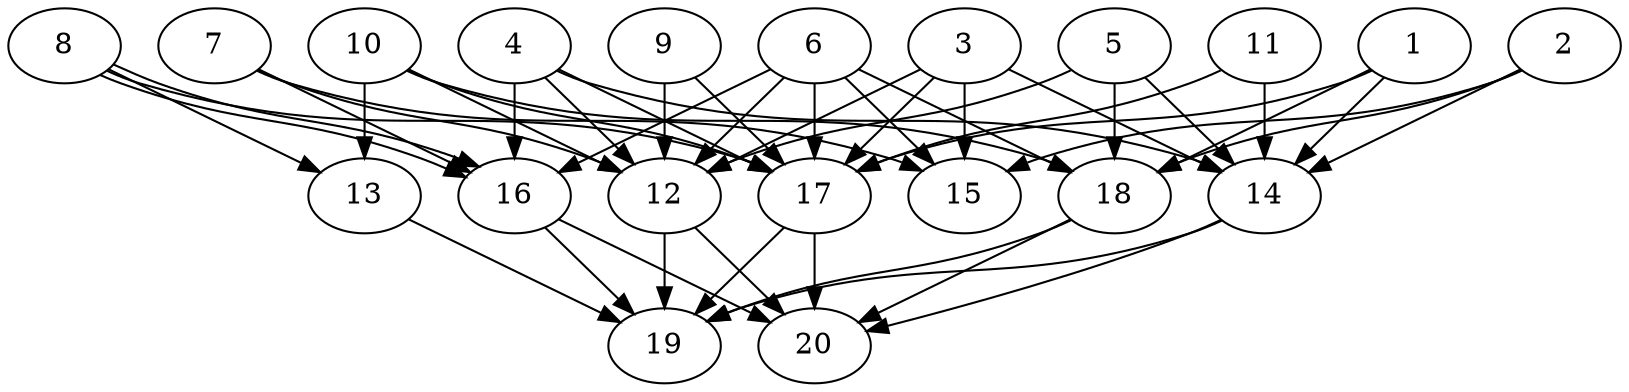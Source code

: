 // DAG automatically generated by daggen at Wed Jul 24 21:20:06 2019
// ./daggen --dot -n 20 --ccr 0.3 --fat 0.8 --regular 0.5 --density 0.8 --mindata 5242880 --maxdata 52428800 
digraph G {
  1 [size="40488960", alpha="0.05", expect_size="12146688"] 
  1 -> 14 [size ="12146688"]
  1 -> 17 [size ="12146688"]
  1 -> 18 [size ="12146688"]
  2 [size="136229547", alpha="0.12", expect_size="40868864"] 
  2 -> 14 [size ="40868864"]
  2 -> 15 [size ="40868864"]
  2 -> 18 [size ="40868864"]
  3 [size="140223147", alpha="0.13", expect_size="42066944"] 
  3 -> 12 [size ="42066944"]
  3 -> 14 [size ="42066944"]
  3 -> 15 [size ="42066944"]
  3 -> 17 [size ="42066944"]
  4 [size="43902293", alpha="0.19", expect_size="13170688"] 
  4 -> 12 [size ="13170688"]
  4 -> 14 [size ="13170688"]
  4 -> 16 [size ="13170688"]
  4 -> 17 [size ="13170688"]
  5 [size="20910080", alpha="0.15", expect_size="6273024"] 
  5 -> 12 [size ="6273024"]
  5 -> 14 [size ="6273024"]
  5 -> 18 [size ="6273024"]
  6 [size="60289707", alpha="0.06", expect_size="18086912"] 
  6 -> 12 [size ="18086912"]
  6 -> 15 [size ="18086912"]
  6 -> 16 [size ="18086912"]
  6 -> 17 [size ="18086912"]
  6 -> 18 [size ="18086912"]
  7 [size="164358827", alpha="0.11", expect_size="49307648"] 
  7 -> 12 [size ="49307648"]
  7 -> 15 [size ="49307648"]
  7 -> 16 [size ="49307648"]
  8 [size="112960853", alpha="0.13", expect_size="33888256"] 
  8 -> 13 [size ="33888256"]
  8 -> 16 [size ="33888256"]
  8 -> 16 [size ="33888256"]
  8 -> 17 [size ="33888256"]
  9 [size="25797973", alpha="0.10", expect_size="7739392"] 
  9 -> 12 [size ="7739392"]
  9 -> 17 [size ="7739392"]
  10 [size="52718933", alpha="0.15", expect_size="15815680"] 
  10 -> 12 [size ="15815680"]
  10 -> 13 [size ="15815680"]
  10 -> 17 [size ="15815680"]
  10 -> 18 [size ="15815680"]
  11 [size="81513813", alpha="0.02", expect_size="24454144"] 
  11 -> 14 [size ="24454144"]
  11 -> 17 [size ="24454144"]
  12 [size="120736427", alpha="0.07", expect_size="36220928"] 
  12 -> 19 [size ="36220928"]
  12 -> 20 [size ="36220928"]
  13 [size="58190507", alpha="0.02", expect_size="17457152"] 
  13 -> 19 [size ="17457152"]
  14 [size="158522027", alpha="0.04", expect_size="47556608"] 
  14 -> 19 [size ="47556608"]
  14 -> 20 [size ="47556608"]
  15 [size="148264960", alpha="0.15", expect_size="44479488"] 
  16 [size="110991360", alpha="0.16", expect_size="33297408"] 
  16 -> 19 [size ="33297408"]
  16 -> 20 [size ="33297408"]
  17 [size="161122987", alpha="0.02", expect_size="48336896"] 
  17 -> 19 [size ="48336896"]
  17 -> 20 [size ="48336896"]
  18 [size="86507520", alpha="0.11", expect_size="25952256"] 
  18 -> 19 [size ="25952256"]
  18 -> 20 [size ="25952256"]
  19 [size="27702613", alpha="0.04", expect_size="8310784"] 
  20 [size="103441067", alpha="0.11", expect_size="31032320"] 
}
